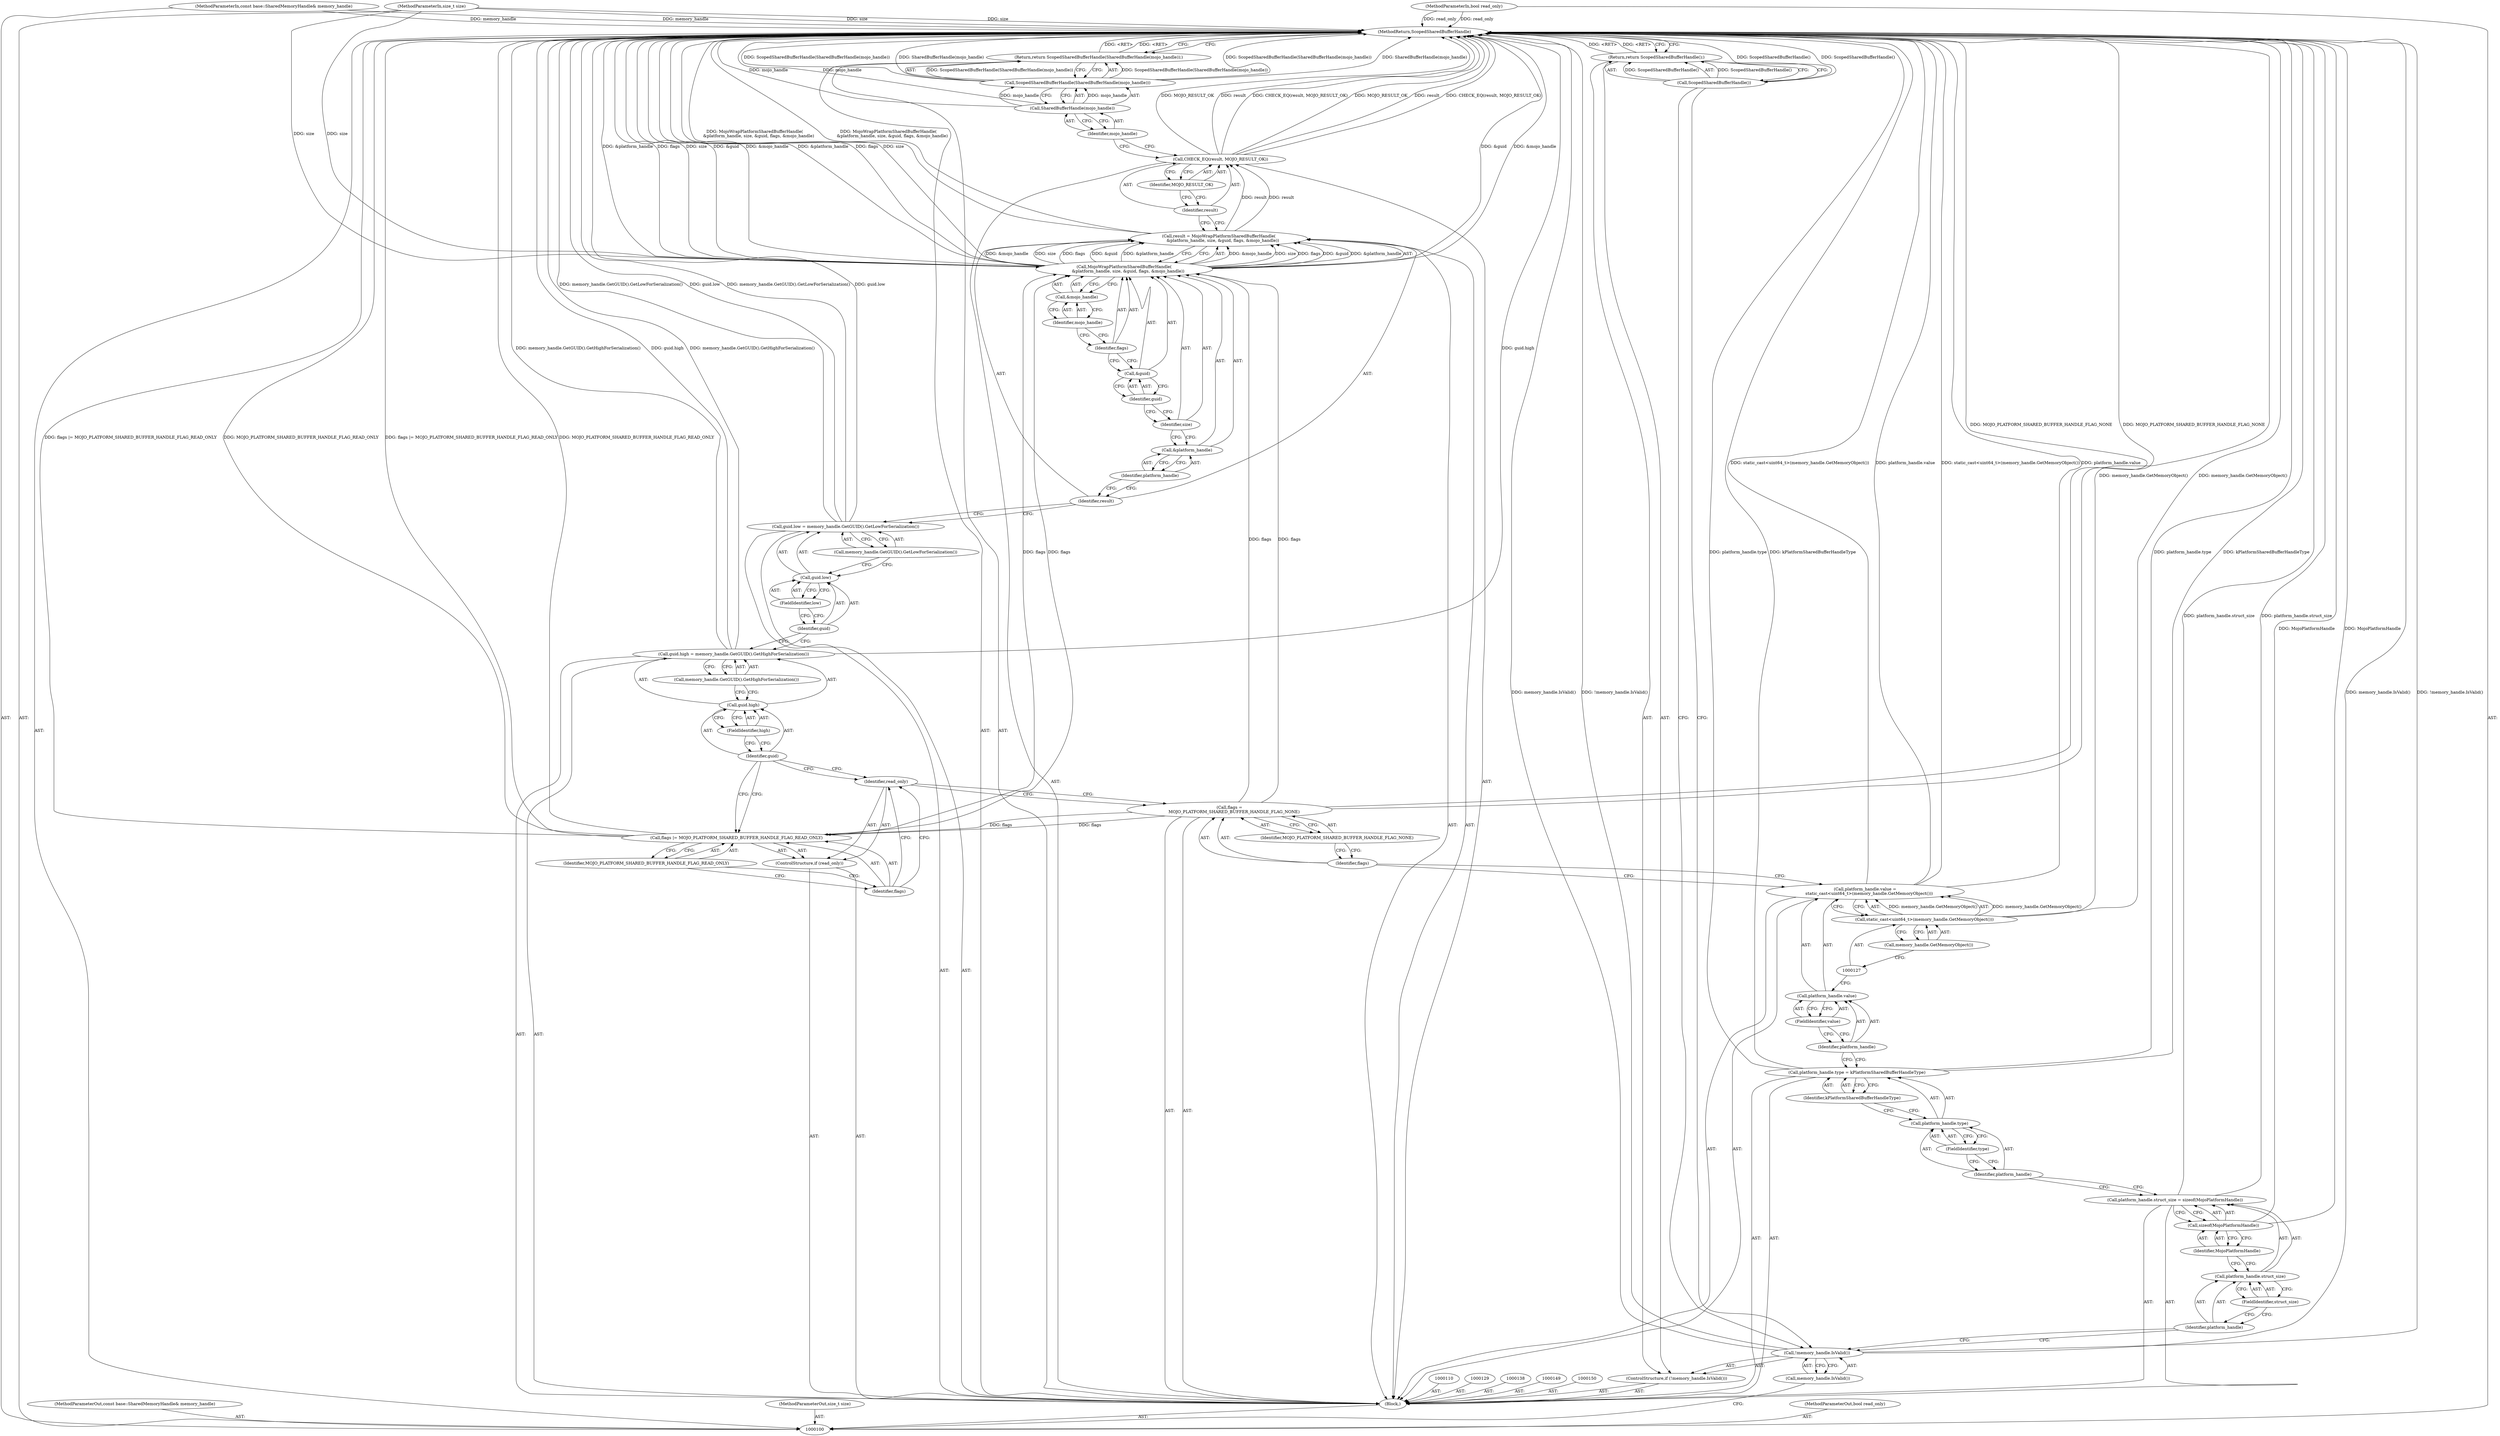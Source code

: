 digraph "1_Chrome_673ce95d481ea9368c4d4d43ac756ba1d6d9e608_34" {
"1000169" [label="(MethodReturn,ScopedSharedBufferHandle)"];
"1000125" [label="(FieldIdentifier,value)"];
"1000122" [label="(Call,platform_handle.value =\n      static_cast<uint64_t>(memory_handle.GetMemoryObject()))"];
"1000123" [label="(Call,platform_handle.value)"];
"1000124" [label="(Identifier,platform_handle)"];
"1000128" [label="(Call,memory_handle.GetMemoryObject())"];
"1000126" [label="(Call,static_cast<uint64_t>(memory_handle.GetMemoryObject()))"];
"1000130" [label="(Call,flags =\n       MOJO_PLATFORM_SHARED_BUFFER_HANDLE_FLAG_NONE)"];
"1000131" [label="(Identifier,flags)"];
"1000132" [label="(Identifier,MOJO_PLATFORM_SHARED_BUFFER_HANDLE_FLAG_NONE)"];
"1000101" [label="(MethodParameterIn,const base::SharedMemoryHandle& memory_handle)"];
"1000247" [label="(MethodParameterOut,const base::SharedMemoryHandle& memory_handle)"];
"1000133" [label="(ControlStructure,if (read_only))"];
"1000134" [label="(Identifier,read_only)"];
"1000137" [label="(Identifier,MOJO_PLATFORM_SHARED_BUFFER_HANDLE_FLAG_READ_ONLY)"];
"1000135" [label="(Call,flags |= MOJO_PLATFORM_SHARED_BUFFER_HANDLE_FLAG_READ_ONLY)"];
"1000136" [label="(Identifier,flags)"];
"1000143" [label="(Call,memory_handle.GetGUID().GetHighForSerialization())"];
"1000139" [label="(Call,guid.high = memory_handle.GetGUID().GetHighForSerialization())"];
"1000140" [label="(Call,guid.high)"];
"1000141" [label="(Identifier,guid)"];
"1000142" [label="(FieldIdentifier,high)"];
"1000148" [label="(Call,memory_handle.GetGUID().GetLowForSerialization())"];
"1000144" [label="(Call,guid.low = memory_handle.GetGUID().GetLowForSerialization())"];
"1000145" [label="(Call,guid.low)"];
"1000146" [label="(Identifier,guid)"];
"1000147" [label="(FieldIdentifier,low)"];
"1000151" [label="(Call,result = MojoWrapPlatformSharedBufferHandle(\n      &platform_handle, size, &guid, flags, &mojo_handle))"];
"1000152" [label="(Identifier,result)"];
"1000153" [label="(Call,MojoWrapPlatformSharedBufferHandle(\n      &platform_handle, size, &guid, flags, &mojo_handle))"];
"1000156" [label="(Identifier,size)"];
"1000157" [label="(Call,&guid)"];
"1000158" [label="(Identifier,guid)"];
"1000159" [label="(Identifier,flags)"];
"1000160" [label="(Call,&mojo_handle)"];
"1000161" [label="(Identifier,mojo_handle)"];
"1000154" [label="(Call,&platform_handle)"];
"1000155" [label="(Identifier,platform_handle)"];
"1000163" [label="(Identifier,result)"];
"1000164" [label="(Identifier,MOJO_RESULT_OK)"];
"1000162" [label="(Call,CHECK_EQ(result, MOJO_RESULT_OK))"];
"1000102" [label="(MethodParameterIn,size_t size)"];
"1000248" [label="(MethodParameterOut,size_t size)"];
"1000166" [label="(Call,ScopedSharedBufferHandle(SharedBufferHandle(mojo_handle)))"];
"1000165" [label="(Return,return ScopedSharedBufferHandle(SharedBufferHandle(mojo_handle));)"];
"1000167" [label="(Call,SharedBufferHandle(mojo_handle))"];
"1000168" [label="(Identifier,mojo_handle)"];
"1000104" [label="(Block,)"];
"1000103" [label="(MethodParameterIn,bool read_only)"];
"1000249" [label="(MethodParameterOut,bool read_only)"];
"1000105" [label="(ControlStructure,if (!memory_handle.IsValid()))"];
"1000106" [label="(Call,!memory_handle.IsValid())"];
"1000107" [label="(Call,memory_handle.IsValid())"];
"1000109" [label="(Call,ScopedSharedBufferHandle())"];
"1000108" [label="(Return,return ScopedSharedBufferHandle();)"];
"1000114" [label="(FieldIdentifier,struct_size)"];
"1000111" [label="(Call,platform_handle.struct_size = sizeof(MojoPlatformHandle))"];
"1000112" [label="(Call,platform_handle.struct_size)"];
"1000113" [label="(Identifier,platform_handle)"];
"1000115" [label="(Call,sizeof(MojoPlatformHandle))"];
"1000116" [label="(Identifier,MojoPlatformHandle)"];
"1000120" [label="(FieldIdentifier,type)"];
"1000117" [label="(Call,platform_handle.type = kPlatformSharedBufferHandleType)"];
"1000118" [label="(Call,platform_handle.type)"];
"1000119" [label="(Identifier,platform_handle)"];
"1000121" [label="(Identifier,kPlatformSharedBufferHandleType)"];
"1000169" -> "1000100"  [label="AST: "];
"1000169" -> "1000108"  [label="CFG: "];
"1000169" -> "1000165"  [label="CFG: "];
"1000108" -> "1000169"  [label="DDG: <RET>"];
"1000153" -> "1000169"  [label="DDG: &guid"];
"1000153" -> "1000169"  [label="DDG: &mojo_handle"];
"1000153" -> "1000169"  [label="DDG: &platform_handle"];
"1000153" -> "1000169"  [label="DDG: flags"];
"1000153" -> "1000169"  [label="DDG: size"];
"1000144" -> "1000169"  [label="DDG: memory_handle.GetGUID().GetLowForSerialization()"];
"1000144" -> "1000169"  [label="DDG: guid.low"];
"1000151" -> "1000169"  [label="DDG: MojoWrapPlatformSharedBufferHandle(\n      &platform_handle, size, &guid, flags, &mojo_handle)"];
"1000117" -> "1000169"  [label="DDG: platform_handle.type"];
"1000117" -> "1000169"  [label="DDG: kPlatformSharedBufferHandleType"];
"1000167" -> "1000169"  [label="DDG: mojo_handle"];
"1000162" -> "1000169"  [label="DDG: MOJO_RESULT_OK"];
"1000162" -> "1000169"  [label="DDG: result"];
"1000162" -> "1000169"  [label="DDG: CHECK_EQ(result, MOJO_RESULT_OK)"];
"1000122" -> "1000169"  [label="DDG: static_cast<uint64_t>(memory_handle.GetMemoryObject())"];
"1000122" -> "1000169"  [label="DDG: platform_handle.value"];
"1000106" -> "1000169"  [label="DDG: memory_handle.IsValid()"];
"1000106" -> "1000169"  [label="DDG: !memory_handle.IsValid()"];
"1000130" -> "1000169"  [label="DDG: MOJO_PLATFORM_SHARED_BUFFER_HANDLE_FLAG_NONE"];
"1000166" -> "1000169"  [label="DDG: ScopedSharedBufferHandle(SharedBufferHandle(mojo_handle))"];
"1000166" -> "1000169"  [label="DDG: SharedBufferHandle(mojo_handle)"];
"1000139" -> "1000169"  [label="DDG: guid.high"];
"1000139" -> "1000169"  [label="DDG: memory_handle.GetGUID().GetHighForSerialization()"];
"1000103" -> "1000169"  [label="DDG: read_only"];
"1000102" -> "1000169"  [label="DDG: size"];
"1000111" -> "1000169"  [label="DDG: platform_handle.struct_size"];
"1000135" -> "1000169"  [label="DDG: flags |= MOJO_PLATFORM_SHARED_BUFFER_HANDLE_FLAG_READ_ONLY"];
"1000135" -> "1000169"  [label="DDG: MOJO_PLATFORM_SHARED_BUFFER_HANDLE_FLAG_READ_ONLY"];
"1000101" -> "1000169"  [label="DDG: memory_handle"];
"1000126" -> "1000169"  [label="DDG: memory_handle.GetMemoryObject()"];
"1000115" -> "1000169"  [label="DDG: MojoPlatformHandle"];
"1000109" -> "1000169"  [label="DDG: ScopedSharedBufferHandle()"];
"1000165" -> "1000169"  [label="DDG: <RET>"];
"1000125" -> "1000123"  [label="AST: "];
"1000125" -> "1000124"  [label="CFG: "];
"1000123" -> "1000125"  [label="CFG: "];
"1000122" -> "1000104"  [label="AST: "];
"1000122" -> "1000126"  [label="CFG: "];
"1000123" -> "1000122"  [label="AST: "];
"1000126" -> "1000122"  [label="AST: "];
"1000131" -> "1000122"  [label="CFG: "];
"1000122" -> "1000169"  [label="DDG: static_cast<uint64_t>(memory_handle.GetMemoryObject())"];
"1000122" -> "1000169"  [label="DDG: platform_handle.value"];
"1000126" -> "1000122"  [label="DDG: memory_handle.GetMemoryObject()"];
"1000123" -> "1000122"  [label="AST: "];
"1000123" -> "1000125"  [label="CFG: "];
"1000124" -> "1000123"  [label="AST: "];
"1000125" -> "1000123"  [label="AST: "];
"1000127" -> "1000123"  [label="CFG: "];
"1000124" -> "1000123"  [label="AST: "];
"1000124" -> "1000117"  [label="CFG: "];
"1000125" -> "1000124"  [label="CFG: "];
"1000128" -> "1000126"  [label="AST: "];
"1000128" -> "1000127"  [label="CFG: "];
"1000126" -> "1000128"  [label="CFG: "];
"1000126" -> "1000122"  [label="AST: "];
"1000126" -> "1000128"  [label="CFG: "];
"1000127" -> "1000126"  [label="AST: "];
"1000128" -> "1000126"  [label="AST: "];
"1000122" -> "1000126"  [label="CFG: "];
"1000126" -> "1000169"  [label="DDG: memory_handle.GetMemoryObject()"];
"1000126" -> "1000122"  [label="DDG: memory_handle.GetMemoryObject()"];
"1000130" -> "1000104"  [label="AST: "];
"1000130" -> "1000132"  [label="CFG: "];
"1000131" -> "1000130"  [label="AST: "];
"1000132" -> "1000130"  [label="AST: "];
"1000134" -> "1000130"  [label="CFG: "];
"1000130" -> "1000169"  [label="DDG: MOJO_PLATFORM_SHARED_BUFFER_HANDLE_FLAG_NONE"];
"1000130" -> "1000135"  [label="DDG: flags"];
"1000130" -> "1000153"  [label="DDG: flags"];
"1000131" -> "1000130"  [label="AST: "];
"1000131" -> "1000122"  [label="CFG: "];
"1000132" -> "1000131"  [label="CFG: "];
"1000132" -> "1000130"  [label="AST: "];
"1000132" -> "1000131"  [label="CFG: "];
"1000130" -> "1000132"  [label="CFG: "];
"1000101" -> "1000100"  [label="AST: "];
"1000101" -> "1000169"  [label="DDG: memory_handle"];
"1000247" -> "1000100"  [label="AST: "];
"1000133" -> "1000104"  [label="AST: "];
"1000134" -> "1000133"  [label="AST: "];
"1000135" -> "1000133"  [label="AST: "];
"1000134" -> "1000133"  [label="AST: "];
"1000134" -> "1000130"  [label="CFG: "];
"1000136" -> "1000134"  [label="CFG: "];
"1000141" -> "1000134"  [label="CFG: "];
"1000137" -> "1000135"  [label="AST: "];
"1000137" -> "1000136"  [label="CFG: "];
"1000135" -> "1000137"  [label="CFG: "];
"1000135" -> "1000133"  [label="AST: "];
"1000135" -> "1000137"  [label="CFG: "];
"1000136" -> "1000135"  [label="AST: "];
"1000137" -> "1000135"  [label="AST: "];
"1000141" -> "1000135"  [label="CFG: "];
"1000135" -> "1000169"  [label="DDG: flags |= MOJO_PLATFORM_SHARED_BUFFER_HANDLE_FLAG_READ_ONLY"];
"1000135" -> "1000169"  [label="DDG: MOJO_PLATFORM_SHARED_BUFFER_HANDLE_FLAG_READ_ONLY"];
"1000130" -> "1000135"  [label="DDG: flags"];
"1000135" -> "1000153"  [label="DDG: flags"];
"1000136" -> "1000135"  [label="AST: "];
"1000136" -> "1000134"  [label="CFG: "];
"1000137" -> "1000136"  [label="CFG: "];
"1000143" -> "1000139"  [label="AST: "];
"1000143" -> "1000140"  [label="CFG: "];
"1000139" -> "1000143"  [label="CFG: "];
"1000139" -> "1000104"  [label="AST: "];
"1000139" -> "1000143"  [label="CFG: "];
"1000140" -> "1000139"  [label="AST: "];
"1000143" -> "1000139"  [label="AST: "];
"1000146" -> "1000139"  [label="CFG: "];
"1000139" -> "1000169"  [label="DDG: guid.high"];
"1000139" -> "1000169"  [label="DDG: memory_handle.GetGUID().GetHighForSerialization()"];
"1000140" -> "1000139"  [label="AST: "];
"1000140" -> "1000142"  [label="CFG: "];
"1000141" -> "1000140"  [label="AST: "];
"1000142" -> "1000140"  [label="AST: "];
"1000143" -> "1000140"  [label="CFG: "];
"1000141" -> "1000140"  [label="AST: "];
"1000141" -> "1000135"  [label="CFG: "];
"1000141" -> "1000134"  [label="CFG: "];
"1000142" -> "1000141"  [label="CFG: "];
"1000142" -> "1000140"  [label="AST: "];
"1000142" -> "1000141"  [label="CFG: "];
"1000140" -> "1000142"  [label="CFG: "];
"1000148" -> "1000144"  [label="AST: "];
"1000148" -> "1000145"  [label="CFG: "];
"1000144" -> "1000148"  [label="CFG: "];
"1000144" -> "1000104"  [label="AST: "];
"1000144" -> "1000148"  [label="CFG: "];
"1000145" -> "1000144"  [label="AST: "];
"1000148" -> "1000144"  [label="AST: "];
"1000152" -> "1000144"  [label="CFG: "];
"1000144" -> "1000169"  [label="DDG: memory_handle.GetGUID().GetLowForSerialization()"];
"1000144" -> "1000169"  [label="DDG: guid.low"];
"1000145" -> "1000144"  [label="AST: "];
"1000145" -> "1000147"  [label="CFG: "];
"1000146" -> "1000145"  [label="AST: "];
"1000147" -> "1000145"  [label="AST: "];
"1000148" -> "1000145"  [label="CFG: "];
"1000146" -> "1000145"  [label="AST: "];
"1000146" -> "1000139"  [label="CFG: "];
"1000147" -> "1000146"  [label="CFG: "];
"1000147" -> "1000145"  [label="AST: "];
"1000147" -> "1000146"  [label="CFG: "];
"1000145" -> "1000147"  [label="CFG: "];
"1000151" -> "1000104"  [label="AST: "];
"1000151" -> "1000153"  [label="CFG: "];
"1000152" -> "1000151"  [label="AST: "];
"1000153" -> "1000151"  [label="AST: "];
"1000163" -> "1000151"  [label="CFG: "];
"1000151" -> "1000169"  [label="DDG: MojoWrapPlatformSharedBufferHandle(\n      &platform_handle, size, &guid, flags, &mojo_handle)"];
"1000153" -> "1000151"  [label="DDG: &mojo_handle"];
"1000153" -> "1000151"  [label="DDG: size"];
"1000153" -> "1000151"  [label="DDG: flags"];
"1000153" -> "1000151"  [label="DDG: &guid"];
"1000153" -> "1000151"  [label="DDG: &platform_handle"];
"1000151" -> "1000162"  [label="DDG: result"];
"1000152" -> "1000151"  [label="AST: "];
"1000152" -> "1000144"  [label="CFG: "];
"1000155" -> "1000152"  [label="CFG: "];
"1000153" -> "1000151"  [label="AST: "];
"1000153" -> "1000160"  [label="CFG: "];
"1000154" -> "1000153"  [label="AST: "];
"1000156" -> "1000153"  [label="AST: "];
"1000157" -> "1000153"  [label="AST: "];
"1000159" -> "1000153"  [label="AST: "];
"1000160" -> "1000153"  [label="AST: "];
"1000151" -> "1000153"  [label="CFG: "];
"1000153" -> "1000169"  [label="DDG: &guid"];
"1000153" -> "1000169"  [label="DDG: &mojo_handle"];
"1000153" -> "1000169"  [label="DDG: &platform_handle"];
"1000153" -> "1000169"  [label="DDG: flags"];
"1000153" -> "1000169"  [label="DDG: size"];
"1000153" -> "1000151"  [label="DDG: &mojo_handle"];
"1000153" -> "1000151"  [label="DDG: size"];
"1000153" -> "1000151"  [label="DDG: flags"];
"1000153" -> "1000151"  [label="DDG: &guid"];
"1000153" -> "1000151"  [label="DDG: &platform_handle"];
"1000102" -> "1000153"  [label="DDG: size"];
"1000135" -> "1000153"  [label="DDG: flags"];
"1000130" -> "1000153"  [label="DDG: flags"];
"1000156" -> "1000153"  [label="AST: "];
"1000156" -> "1000154"  [label="CFG: "];
"1000158" -> "1000156"  [label="CFG: "];
"1000157" -> "1000153"  [label="AST: "];
"1000157" -> "1000158"  [label="CFG: "];
"1000158" -> "1000157"  [label="AST: "];
"1000159" -> "1000157"  [label="CFG: "];
"1000158" -> "1000157"  [label="AST: "];
"1000158" -> "1000156"  [label="CFG: "];
"1000157" -> "1000158"  [label="CFG: "];
"1000159" -> "1000153"  [label="AST: "];
"1000159" -> "1000157"  [label="CFG: "];
"1000161" -> "1000159"  [label="CFG: "];
"1000160" -> "1000153"  [label="AST: "];
"1000160" -> "1000161"  [label="CFG: "];
"1000161" -> "1000160"  [label="AST: "];
"1000153" -> "1000160"  [label="CFG: "];
"1000161" -> "1000160"  [label="AST: "];
"1000161" -> "1000159"  [label="CFG: "];
"1000160" -> "1000161"  [label="CFG: "];
"1000154" -> "1000153"  [label="AST: "];
"1000154" -> "1000155"  [label="CFG: "];
"1000155" -> "1000154"  [label="AST: "];
"1000156" -> "1000154"  [label="CFG: "];
"1000155" -> "1000154"  [label="AST: "];
"1000155" -> "1000152"  [label="CFG: "];
"1000154" -> "1000155"  [label="CFG: "];
"1000163" -> "1000162"  [label="AST: "];
"1000163" -> "1000151"  [label="CFG: "];
"1000164" -> "1000163"  [label="CFG: "];
"1000164" -> "1000162"  [label="AST: "];
"1000164" -> "1000163"  [label="CFG: "];
"1000162" -> "1000164"  [label="CFG: "];
"1000162" -> "1000104"  [label="AST: "];
"1000162" -> "1000164"  [label="CFG: "];
"1000163" -> "1000162"  [label="AST: "];
"1000164" -> "1000162"  [label="AST: "];
"1000168" -> "1000162"  [label="CFG: "];
"1000162" -> "1000169"  [label="DDG: MOJO_RESULT_OK"];
"1000162" -> "1000169"  [label="DDG: result"];
"1000162" -> "1000169"  [label="DDG: CHECK_EQ(result, MOJO_RESULT_OK)"];
"1000151" -> "1000162"  [label="DDG: result"];
"1000102" -> "1000100"  [label="AST: "];
"1000102" -> "1000169"  [label="DDG: size"];
"1000102" -> "1000153"  [label="DDG: size"];
"1000248" -> "1000100"  [label="AST: "];
"1000166" -> "1000165"  [label="AST: "];
"1000166" -> "1000167"  [label="CFG: "];
"1000167" -> "1000166"  [label="AST: "];
"1000165" -> "1000166"  [label="CFG: "];
"1000166" -> "1000169"  [label="DDG: ScopedSharedBufferHandle(SharedBufferHandle(mojo_handle))"];
"1000166" -> "1000169"  [label="DDG: SharedBufferHandle(mojo_handle)"];
"1000166" -> "1000165"  [label="DDG: ScopedSharedBufferHandle(SharedBufferHandle(mojo_handle))"];
"1000167" -> "1000166"  [label="DDG: mojo_handle"];
"1000165" -> "1000104"  [label="AST: "];
"1000165" -> "1000166"  [label="CFG: "];
"1000166" -> "1000165"  [label="AST: "];
"1000169" -> "1000165"  [label="CFG: "];
"1000165" -> "1000169"  [label="DDG: <RET>"];
"1000166" -> "1000165"  [label="DDG: ScopedSharedBufferHandle(SharedBufferHandle(mojo_handle))"];
"1000167" -> "1000166"  [label="AST: "];
"1000167" -> "1000168"  [label="CFG: "];
"1000168" -> "1000167"  [label="AST: "];
"1000166" -> "1000167"  [label="CFG: "];
"1000167" -> "1000169"  [label="DDG: mojo_handle"];
"1000167" -> "1000166"  [label="DDG: mojo_handle"];
"1000168" -> "1000167"  [label="AST: "];
"1000168" -> "1000162"  [label="CFG: "];
"1000167" -> "1000168"  [label="CFG: "];
"1000104" -> "1000100"  [label="AST: "];
"1000105" -> "1000104"  [label="AST: "];
"1000110" -> "1000104"  [label="AST: "];
"1000111" -> "1000104"  [label="AST: "];
"1000117" -> "1000104"  [label="AST: "];
"1000122" -> "1000104"  [label="AST: "];
"1000129" -> "1000104"  [label="AST: "];
"1000130" -> "1000104"  [label="AST: "];
"1000133" -> "1000104"  [label="AST: "];
"1000138" -> "1000104"  [label="AST: "];
"1000139" -> "1000104"  [label="AST: "];
"1000144" -> "1000104"  [label="AST: "];
"1000149" -> "1000104"  [label="AST: "];
"1000150" -> "1000104"  [label="AST: "];
"1000151" -> "1000104"  [label="AST: "];
"1000162" -> "1000104"  [label="AST: "];
"1000165" -> "1000104"  [label="AST: "];
"1000103" -> "1000100"  [label="AST: "];
"1000103" -> "1000169"  [label="DDG: read_only"];
"1000249" -> "1000100"  [label="AST: "];
"1000105" -> "1000104"  [label="AST: "];
"1000106" -> "1000105"  [label="AST: "];
"1000108" -> "1000105"  [label="AST: "];
"1000106" -> "1000105"  [label="AST: "];
"1000106" -> "1000107"  [label="CFG: "];
"1000107" -> "1000106"  [label="AST: "];
"1000109" -> "1000106"  [label="CFG: "];
"1000113" -> "1000106"  [label="CFG: "];
"1000106" -> "1000169"  [label="DDG: memory_handle.IsValid()"];
"1000106" -> "1000169"  [label="DDG: !memory_handle.IsValid()"];
"1000107" -> "1000106"  [label="AST: "];
"1000107" -> "1000100"  [label="CFG: "];
"1000106" -> "1000107"  [label="CFG: "];
"1000109" -> "1000108"  [label="AST: "];
"1000109" -> "1000106"  [label="CFG: "];
"1000108" -> "1000109"  [label="CFG: "];
"1000109" -> "1000169"  [label="DDG: ScopedSharedBufferHandle()"];
"1000109" -> "1000108"  [label="DDG: ScopedSharedBufferHandle()"];
"1000108" -> "1000105"  [label="AST: "];
"1000108" -> "1000109"  [label="CFG: "];
"1000109" -> "1000108"  [label="AST: "];
"1000169" -> "1000108"  [label="CFG: "];
"1000108" -> "1000169"  [label="DDG: <RET>"];
"1000109" -> "1000108"  [label="DDG: ScopedSharedBufferHandle()"];
"1000114" -> "1000112"  [label="AST: "];
"1000114" -> "1000113"  [label="CFG: "];
"1000112" -> "1000114"  [label="CFG: "];
"1000111" -> "1000104"  [label="AST: "];
"1000111" -> "1000115"  [label="CFG: "];
"1000112" -> "1000111"  [label="AST: "];
"1000115" -> "1000111"  [label="AST: "];
"1000119" -> "1000111"  [label="CFG: "];
"1000111" -> "1000169"  [label="DDG: platform_handle.struct_size"];
"1000112" -> "1000111"  [label="AST: "];
"1000112" -> "1000114"  [label="CFG: "];
"1000113" -> "1000112"  [label="AST: "];
"1000114" -> "1000112"  [label="AST: "];
"1000116" -> "1000112"  [label="CFG: "];
"1000113" -> "1000112"  [label="AST: "];
"1000113" -> "1000106"  [label="CFG: "];
"1000114" -> "1000113"  [label="CFG: "];
"1000115" -> "1000111"  [label="AST: "];
"1000115" -> "1000116"  [label="CFG: "];
"1000116" -> "1000115"  [label="AST: "];
"1000111" -> "1000115"  [label="CFG: "];
"1000115" -> "1000169"  [label="DDG: MojoPlatformHandle"];
"1000116" -> "1000115"  [label="AST: "];
"1000116" -> "1000112"  [label="CFG: "];
"1000115" -> "1000116"  [label="CFG: "];
"1000120" -> "1000118"  [label="AST: "];
"1000120" -> "1000119"  [label="CFG: "];
"1000118" -> "1000120"  [label="CFG: "];
"1000117" -> "1000104"  [label="AST: "];
"1000117" -> "1000121"  [label="CFG: "];
"1000118" -> "1000117"  [label="AST: "];
"1000121" -> "1000117"  [label="AST: "];
"1000124" -> "1000117"  [label="CFG: "];
"1000117" -> "1000169"  [label="DDG: platform_handle.type"];
"1000117" -> "1000169"  [label="DDG: kPlatformSharedBufferHandleType"];
"1000118" -> "1000117"  [label="AST: "];
"1000118" -> "1000120"  [label="CFG: "];
"1000119" -> "1000118"  [label="AST: "];
"1000120" -> "1000118"  [label="AST: "];
"1000121" -> "1000118"  [label="CFG: "];
"1000119" -> "1000118"  [label="AST: "];
"1000119" -> "1000111"  [label="CFG: "];
"1000120" -> "1000119"  [label="CFG: "];
"1000121" -> "1000117"  [label="AST: "];
"1000121" -> "1000118"  [label="CFG: "];
"1000117" -> "1000121"  [label="CFG: "];
}
